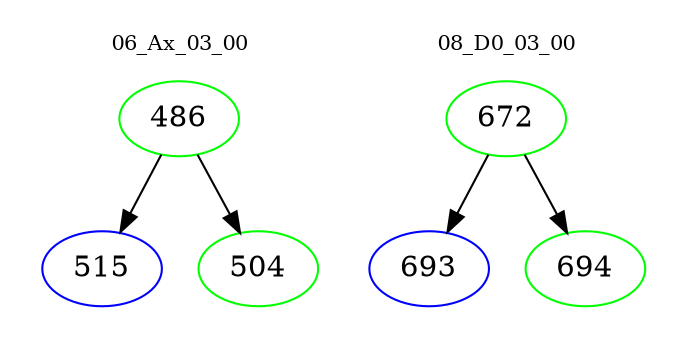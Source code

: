 digraph{
subgraph cluster_0 {
color = white
label = "06_Ax_03_00";
fontsize=10;
T0_486 [label="486", color="green"]
T0_486 -> T0_515 [color="black"]
T0_515 [label="515", color="blue"]
T0_486 -> T0_504 [color="black"]
T0_504 [label="504", color="green"]
}
subgraph cluster_1 {
color = white
label = "08_D0_03_00";
fontsize=10;
T1_672 [label="672", color="green"]
T1_672 -> T1_693 [color="black"]
T1_693 [label="693", color="blue"]
T1_672 -> T1_694 [color="black"]
T1_694 [label="694", color="green"]
}
}
